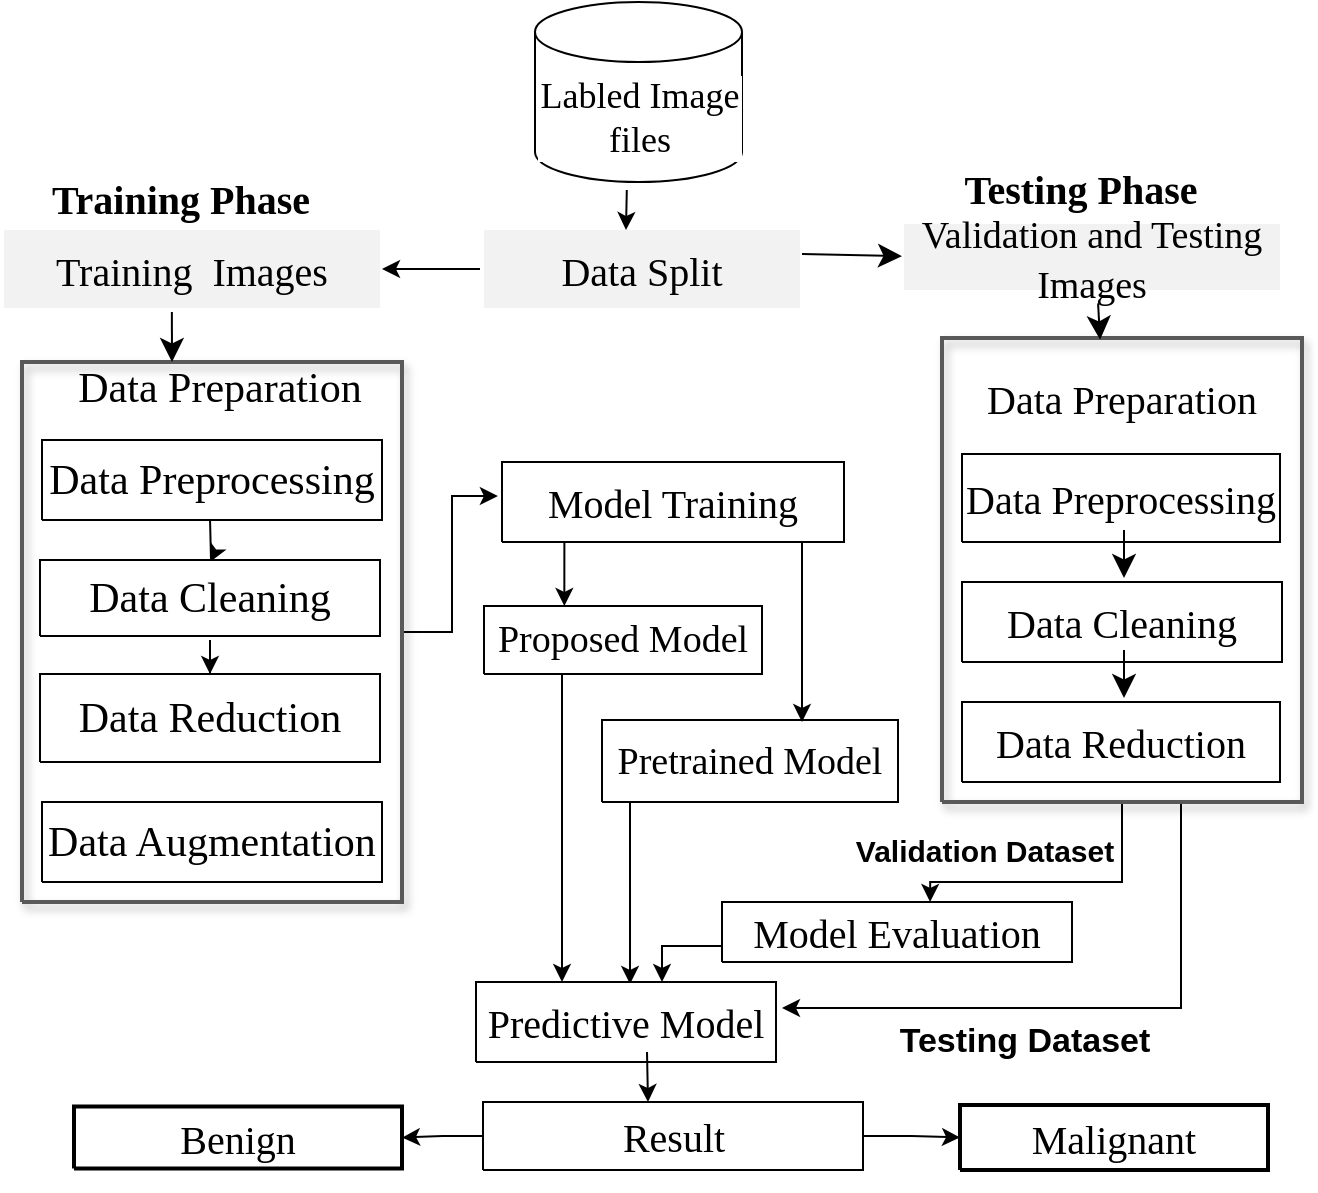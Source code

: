 <mxfile version="20.0.1" type="device"><diagram id="62_N18cOE84rQELKi3Dr" name="Page-1"><mxGraphModel dx="1102" dy="557" grid="1" gridSize="10" guides="1" tooltips="1" connect="1" arrows="1" fold="1" page="1" pageScale="1" pageWidth="827" pageHeight="1169" math="0" shadow="0"><root><mxCell id="0"/><mxCell id="1" parent="0"/><mxCell id="SFhrCvyzwttMDyXxI21T-1" value="&lt;font style=&quot;font-size: 20px; font-family: &amp;quot;times new roman&amp;quot;; color: rgb(0, 0, 0); direction: ltr; letter-spacing: 0px; line-height: 120%; opacity: 1;&quot;&gt;Training&amp;nbsp; Images&lt;br style=&quot;font-size: 20px;&quot;&gt;&lt;/font&gt;" style="verticalAlign=middle;align=center;vsdxID=4;fillColor=#f2f2f2;gradientColor=none;shape=stencil(nZBLDoAgDERP0z3SIyjew0SURgSD+Lu9kMZoXLhwN9O+tukAlrNpJg1SzDH4QW/URgNYgZTkjA4UkwJUgGXng+6DX1zLfmoymdXo17xh5zmRJ6Q42BWCfc2oJfdAr+Yv+AP9Cb7OJ3H/2JG1HNGz/84klThPVCc=);strokeColor=#ffffff;strokeWidth=2;labelBackgroundColor=none;rounded=0;html=1;whiteSpace=wrap;fontSize=20;" vertex="1" parent="1"><mxGeometry x="60" y="183" width="190" height="41" as="geometry"/></mxCell><mxCell id="SFhrCvyzwttMDyXxI21T-2" style="edgeStyle=orthogonalEdgeStyle;rounded=0;orthogonalLoop=1;jettySize=auto;html=1;entryX=1;entryY=0.5;entryDx=0;entryDy=0;entryPerimeter=0;" edge="1" parent="1" source="SFhrCvyzwttMDyXxI21T-3" target="SFhrCvyzwttMDyXxI21T-1"><mxGeometry relative="1" as="geometry"/></mxCell><mxCell id="SFhrCvyzwttMDyXxI21T-3" value="&lt;font style=&quot;font-size: 20px; font-family: &amp;quot;times new roman&amp;quot;; color: rgb(0, 0, 0); direction: ltr; letter-spacing: 0px; line-height: 120%; opacity: 1;&quot;&gt;Data Split&lt;br style=&quot;font-size: 20px;&quot;&gt;&lt;/font&gt;" style="verticalAlign=middle;align=center;vsdxID=5;fillColor=#f2f2f2;gradientColor=none;shape=stencil(nZBLDoAgDERP0z3SIyjew0SURgSD+Lu9kMZoXLhwN9O+tukAlrNpJg1SzDH4QW/URgNYgZTkjA4UkwJUgGXng+6DX1zLfmoymdXo17xh5zmRJ6Q42BWCfc2oJfdAr+Yv+AP9Cb7OJ3H/2JG1HNGz/84klThPVCc=);strokeColor=#ffffff;strokeWidth=2;labelBackgroundColor=none;rounded=0;html=1;whiteSpace=wrap;fontSize=20;" vertex="1" parent="1"><mxGeometry x="300" y="183" width="160" height="41" as="geometry"/></mxCell><mxCell id="SFhrCvyzwttMDyXxI21T-4" value="&lt;font style=&quot;font-family: &amp;#34;times new roman&amp;#34; ; color: rgb(0 , 0 , 0) ; direction: ltr ; letter-spacing: 0px ; line-height: 120% ; opacity: 1&quot;&gt;&lt;font style=&quot;font-size: 19px&quot;&gt;Validation and Testing Images&lt;/font&gt;&lt;br style=&quot;font-size: 20px&quot;&gt;&lt;/font&gt;" style="verticalAlign=middle;align=center;vsdxID=6;fillColor=#f2f2f2;gradientColor=none;shape=stencil(nZBLDoAgDERP0z3SIyjew0SURgSD+Lu9kMZoXLhwN9O+tukAlrNpJg1SzDH4QW/URgNYgZTkjA4UkwJUgGXng+6DX1zLfmoymdXo17xh5zmRJ6Q42BWCfc2oJfdAr+Yv+AP9Cb7OJ3H/2JG1HNGz/84klThPVCc=);strokeColor=#ffffff;strokeWidth=2;labelBackgroundColor=none;rounded=0;html=1;whiteSpace=wrap;fontSize=20;" vertex="1" parent="1"><mxGeometry x="510" y="180" width="190" height="35" as="geometry"/></mxCell><mxCell id="SFhrCvyzwttMDyXxI21T-5" value="&lt;font style=&quot;font-size: 21px; font-family: &amp;quot;Times New Roman&amp;quot;; color: rgb(255, 255, 255); direction: ltr; letter-spacing: 0px; line-height: 120%; opacity: 1;&quot;&gt;Data Preprocessing&lt;br style=&quot;font-size: 21px;&quot;&gt;&lt;/font&gt;" style="verticalAlign=middle;align=center;vsdxID=7;fillColor=#002060;gradientColor=none;shape=stencil(nZBLDoAgDERP0z3SIyjew0SURgSD+Lu9kMZoXLhwN9O+tukAlrNpJg1SzDH4QW/URgNYgZTkjA4UkwJUgGXng+6DX1zLfmoymdXo17xh5zmRJ6Q42BWCfc2oJfdAr+Yv+AP9Cb7OJ3H/2JG1HNGz/84klThPVCc=);strokeColor=#ffffff;strokeWidth=2;labelBackgroundColor=none;rounded=0;html=1;whiteSpace=wrap;fontSize=21;fontStyle=0" vertex="1" parent="1"><mxGeometry x="80" y="290" width="170" height="40" as="geometry"/></mxCell><mxCell id="SFhrCvyzwttMDyXxI21T-6" value="" style="edgeStyle=orthogonalEdgeStyle;rounded=0;orthogonalLoop=1;jettySize=auto;html=1;fontSize=15;" edge="1" parent="1" source="SFhrCvyzwttMDyXxI21T-7" target="SFhrCvyzwttMDyXxI21T-8"><mxGeometry relative="1" as="geometry"/></mxCell><mxCell id="SFhrCvyzwttMDyXxI21T-7" value="&lt;font style=&quot;font-size: 21px; font-family: &amp;quot;Times New Roman&amp;quot;; color: rgb(255, 255, 255); direction: ltr; letter-spacing: 0px; line-height: 120%; opacity: 1;&quot;&gt;Data Cleaning&lt;br style=&quot;font-size: 21px;&quot;&gt;&lt;/font&gt;" style="verticalAlign=middle;align=center;vsdxID=8;fillColor=#002060;gradientColor=none;shape=stencil(nZBLDoAgDERP0z3SIyjew0SURgSD+Lu9kMZoXLhwN9O+tukAlrNpJg1SzDH4QW/URgNYgZTkjA4UkwJUgGXng+6DX1zLfmoymdXo17xh5zmRJ6Q42BWCfc2oJfdAr+Yv+AP9Cb7OJ3H/2JG1HNGz/84klThPVCc=);strokeColor=#ffffff;strokeWidth=2;labelBackgroundColor=none;rounded=0;html=1;whiteSpace=wrap;fontSize=21;fontStyle=0" vertex="1" parent="1"><mxGeometry x="79" y="350" width="170" height="38" as="geometry"/></mxCell><mxCell id="SFhrCvyzwttMDyXxI21T-8" value="&lt;font style=&quot;font-size: 21px; font-family: &amp;quot;Times New Roman&amp;quot;; direction: ltr; letter-spacing: 0px; line-height: 120%; opacity: 1;&quot;&gt;Data Reduction&lt;br style=&quot;font-size: 21px;&quot;&gt;&lt;/font&gt;" style="verticalAlign=middle;align=center;vsdxID=10;shape=stencil(nZBLDoAgDERP0z3SIyjew0SURgSD+Lu9kMZoXLhwN9O+tukAlrNpJg1SzDH4QW/URgNYgZTkjA4UkwJUgGXng+6DX1zLfmoymdXo17xh5zmRJ6Q42BWCfc2oJfdAr+Yv+AP9Cb7OJ3H/2JG1HNGz/84klThPVCc=);strokeWidth=1;labelBackgroundColor=none;rounded=0;html=1;whiteSpace=wrap;fontSize=21;fontStyle=0;" vertex="1" parent="1"><mxGeometry x="79" y="406" width="170" height="44" as="geometry"/></mxCell><mxCell id="SFhrCvyzwttMDyXxI21T-9" value="&lt;font style=&quot;font-size: 21px; font-family: &amp;quot;Times New Roman&amp;quot;; direction: ltr; letter-spacing: 0px; line-height: 120%; opacity: 1;&quot;&gt;Data Augmentation&lt;br style=&quot;font-size: 21px;&quot;&gt;&lt;/font&gt;" style="verticalAlign=middle;align=center;vsdxID=11;shape=stencil(nZBLDoAgDERP0z3SIyjew0SURgSD+Lu9kMZoXLhwN9O+tukAlrNpJg1SzDH4QW/URgNYgZTkjA4UkwJUgGXng+6DX1zLfmoymdXo17xh5zmRJ6Q42BWCfc2oJfdAr+Yv+AP9Cb7OJ3H/2JG1HNGz/84klThPVCc=);strokeWidth=1;labelBackgroundColor=none;rounded=0;html=1;whiteSpace=wrap;fontSize=21;fontStyle=0;" vertex="1" parent="1"><mxGeometry x="80" y="470" width="170" height="40" as="geometry"/></mxCell><mxCell id="SFhrCvyzwttMDyXxI21T-10" value="&lt;font style=&quot;font-size: 19px; font-family: &amp;quot;times new roman&amp;quot;; direction: ltr; letter-spacing: 0px; line-height: 120%; opacity: 1;&quot;&gt;Proposed Model&lt;br style=&quot;font-size: 19px;&quot;&gt;&lt;/font&gt;" style="verticalAlign=middle;align=center;vsdxID=23;shape=stencil(nZBLDoAgDERP0z3SIyjew0SURgSD+Lu9kMZoXLhwN9O+tukAlrNpJg1SzDH4QW/URgNYgZTkjA4UkwJUgGXng+6DX1zLfmoymdXo17xh5zmRJ6Q42BWCfc2oJfdAr+Yv+AP9Cb7OJ3H/2JG1HNGz/84klThPVCc=);strokeWidth=1;labelBackgroundColor=none;rounded=0;html=1;whiteSpace=wrap;fontSize=19;fontColor=#000000;" vertex="1" parent="1"><mxGeometry x="301" y="372" width="139" height="34" as="geometry"/></mxCell><mxCell id="SFhrCvyzwttMDyXxI21T-11" style="edgeStyle=orthogonalEdgeStyle;rounded=0;orthogonalLoop=1;jettySize=auto;html=1;entryX=0.507;entryY=0.025;entryDx=0;entryDy=0;entryPerimeter=0;fontColor=#FFFFFF;exitX=0.134;exitY=1;exitDx=0;exitDy=0;exitPerimeter=0;" edge="1" parent="1"><mxGeometry relative="1" as="geometry"><mxPoint x="385.988" y="470" as="sourcePoint"/><mxPoint x="374.01" y="561" as="targetPoint"/><Array as="points"><mxPoint x="373.96" y="470"/></Array></mxGeometry></mxCell><mxCell id="SFhrCvyzwttMDyXxI21T-12" value="&lt;font style=&quot;font-size: 19px; font-family: &amp;quot;Times New Roman&amp;quot;; direction: ltr; letter-spacing: 0px; line-height: 120%; opacity: 1;&quot;&gt;Pretrained Model&lt;br style=&quot;font-size: 19px;&quot;&gt;&lt;/font&gt;" style="verticalAlign=middle;align=center;vsdxID=24;shape=stencil(nZBLDoAgDERP0z3SIyjew0SURgSD+Lu9kMZoXLhwN9O+tukAlrNpJg1SzDH4QW/URgNYgZTkjA4UkwJUgGXng+6DX1zLfmoymdXo17xh5zmRJ6Q42BWCfc2oJfdAr+Yv+AP9Cb7OJ3H/2JG1HNGz/84klThPVCc=);strokeWidth=1;labelBackgroundColor=none;rounded=0;html=1;whiteSpace=wrap;fontSize=19;" vertex="1" parent="1"><mxGeometry x="360" y="429" width="148" height="41" as="geometry"/></mxCell><mxCell id="SFhrCvyzwttMDyXxI21T-13" value="&lt;font style=&quot;font-size: 20px; font-family: &amp;quot;Times New Roman&amp;quot;; direction: ltr; letter-spacing: 0px; line-height: 120%; opacity: 1;&quot;&gt;Predictive Model&lt;br style=&quot;font-size: 20px;&quot;&gt;&lt;/font&gt;" style="verticalAlign=middle;align=center;vsdxID=25;shape=stencil(nZBLDoAgDERP0z3SIyjew0SURgSD+Lu9kMZoXLhwN9O+tukAlrNpJg1SzDH4QW/URgNYgZTkjA4UkwJUgGXng+6DX1zLfmoymdXo17xh5zmRJ6Q42BWCfc2oJfdAr+Yv+AP9Cb7OJ3H/2JG1HNGz/84klThPVCc=);strokeWidth=1;labelBackgroundColor=none;rounded=0;html=1;whiteSpace=wrap;fontSize=20;strokeColor=#000000;fontColor=#000000;" vertex="1" parent="1"><mxGeometry x="297" y="560" width="150" height="40" as="geometry"/></mxCell><mxCell id="SFhrCvyzwttMDyXxI21T-14" value="&lt;font style=&quot;font-size: 20px; font-family: &amp;quot;Times New Roman&amp;quot;; direction: ltr; letter-spacing: 0px; line-height: 120%; opacity: 1;&quot;&gt;Model Evaluation&lt;br style=&quot;font-size: 20px;&quot;&gt;&lt;/font&gt;" style="verticalAlign=middle;align=center;vsdxID=26;shape=stencil(nZBLDoAgDERP0z3SIyjew0SURgSD+Lu9kMZoXLhwN9O+tukAlrNpJg1SzDH4QW/URgNYgZTkjA4UkwJUgGXng+6DX1zLfmoymdXo17xh5zmRJ6Q42BWCfc2oJfdAr+Yv+AP9Cb7OJ3H/2JG1HNGz/84klThPVCc=);strokeWidth=1;labelBackgroundColor=none;rounded=0;html=1;whiteSpace=wrap;fontSize=20;fontColor=#000000;" vertex="1" parent="1"><mxGeometry x="420" y="520" width="175" height="30" as="geometry"/></mxCell><mxCell id="SFhrCvyzwttMDyXxI21T-15" value="" style="edgeStyle=orthogonalEdgeStyle;rounded=0;orthogonalLoop=1;jettySize=auto;html=1;fontSize=20;" edge="1" parent="1" source="SFhrCvyzwttMDyXxI21T-17" target="SFhrCvyzwttMDyXxI21T-21"><mxGeometry relative="1" as="geometry"/></mxCell><mxCell id="SFhrCvyzwttMDyXxI21T-16" value="" style="edgeStyle=orthogonalEdgeStyle;rounded=0;orthogonalLoop=1;jettySize=auto;html=1;fontSize=20;" edge="1" parent="1" source="SFhrCvyzwttMDyXxI21T-17" target="SFhrCvyzwttMDyXxI21T-22"><mxGeometry relative="1" as="geometry"/></mxCell><mxCell id="SFhrCvyzwttMDyXxI21T-17" value="&lt;font style=&quot;font-size: 20px; font-family: &amp;quot;Times New Roman&amp;quot;; direction: ltr; letter-spacing: 0px; line-height: 120%; opacity: 1;&quot;&gt;Result&lt;br style=&quot;font-size: 20px;&quot;&gt;&lt;/font&gt;" style="verticalAlign=middle;align=center;vsdxID=27;shape=stencil(nZBLDoAgDERP0z3SIyjew0SURgSD+Lu9kMZoXLhwN9O+tukAlrNpJg1SzDH4QW/URgNYgZTkjA4UkwJUgGXng+6DX1zLfmoymdXo17xh5zmRJ6Q42BWCfc2oJfdAr+Yv+AP9Cb7OJ3H/2JG1HNGz/84klThPVCc=);strokeWidth=1;labelBackgroundColor=none;rounded=0;html=1;whiteSpace=wrap;fontSize=20;" vertex="1" parent="1"><mxGeometry x="300.5" y="620" width="190" height="34" as="geometry"/></mxCell><mxCell id="SFhrCvyzwttMDyXxI21T-18" value="" style="edgeStyle=orthogonalEdgeStyle;rounded=0;orthogonalLoop=1;jettySize=auto;html=1;fontSize=20;entryX=-0.012;entryY=0.425;entryDx=0;entryDy=0;entryPerimeter=0;" edge="1" parent="1" source="SFhrCvyzwttMDyXxI21T-19" target="SFhrCvyzwttMDyXxI21T-35"><mxGeometry relative="1" as="geometry"/></mxCell><mxCell id="SFhrCvyzwttMDyXxI21T-19" value="" style="verticalAlign=middle;align=center;vsdxID=28;fillColor=none;gradientColor=none;shape=stencil(nZBLDoAgDERP0z3SIyjew0SURgSD+Lu9kMZoXLhwN9O+tukAlrNpJg1SzDH4QW/URgNYgZTkjA4UkwJUgGXng+6DX1zLfmoymdXo17xh5zmRJ6Q42BWCfc2oJfdAr+Yv+AP9Cb7OJ3H/2JG1HNGz/84klThPVCc=);strokeColor=#595959;strokeWidth=2;shadow=1;labelBackgroundColor=none;rounded=0;html=1;whiteSpace=wrap;" vertex="1" parent="1"><mxGeometry x="70" y="250" width="190" height="270" as="geometry"/></mxCell><mxCell id="SFhrCvyzwttMDyXxI21T-20" style="edgeStyle=orthogonalEdgeStyle;rounded=0;orthogonalLoop=1;jettySize=auto;html=1;fontColor=#FFFFFF;" edge="1" parent="1" source="SFhrCvyzwttMDyXxI21T-10"><mxGeometry relative="1" as="geometry"><mxPoint x="390" y="500" as="sourcePoint"/><mxPoint x="340" y="560" as="targetPoint"/><Array as="points"><mxPoint x="340" y="560"/></Array></mxGeometry></mxCell><mxCell id="SFhrCvyzwttMDyXxI21T-21" value="&lt;font style=&quot;font-size: 20px; font-family: &amp;quot;Times New Roman&amp;quot;; direction: ltr; letter-spacing: 0px; line-height: 120%; opacity: 1;&quot;&gt;Benign&lt;br style=&quot;font-size: 20px;&quot;&gt;&lt;/font&gt;" style="verticalAlign=middle;align=center;vsdxID=36;shape=stencil(nZBLDoAgDERP0z3SIyjew0SURgSD+Lu9kMZoXLhwN9O+tukAlrNpJg1SzDH4QW/URgNYgZTkjA4UkwJUgGXng+6DX1zLfmoymdXo17xh5zmRJ6Q42BWCfc2oJfdAr+Yv+AP9Cb7OJ3H/2JG1HNGz/84klThPVCc=);strokeWidth=2;labelBackgroundColor=none;rounded=0;html=1;whiteSpace=wrap;fontSize=20;fontColor=#000000;spacing=1;" vertex="1" parent="1"><mxGeometry x="96" y="622.25" width="164" height="31" as="geometry"/></mxCell><mxCell id="SFhrCvyzwttMDyXxI21T-22" value="&lt;font style=&quot;font-size: 20px; font-family: &amp;quot;Times New Roman&amp;quot;; direction: ltr; letter-spacing: 0px; line-height: 120%; opacity: 1;&quot;&gt;Malignant&lt;br style=&quot;font-size: 20px;&quot;&gt;&lt;/font&gt;" style="verticalAlign=middle;align=center;vsdxID=37;shape=stencil(nZBLDoAgDERP0z3SIyjew0SURgSD+Lu9kMZoXLhwN9O+tukAlrNpJg1SzDH4QW/URgNYgZTkjA4UkwJUgGXng+6DX1zLfmoymdXo17xh5zmRJ6Q42BWCfc2oJfdAr+Yv+AP9Cb7OJ3H/2JG1HNGz/84klThPVCc=);strokeWidth=2;labelBackgroundColor=none;rounded=0;html=1;whiteSpace=wrap;fontSize=20;spacing=1;fontColor=#000000;" vertex="1" parent="1"><mxGeometry x="539" y="621.5" width="154" height="32.5" as="geometry"/></mxCell><mxCell id="SFhrCvyzwttMDyXxI21T-23" value="&lt;font style=&quot;font-size: 20px; font-family: &amp;quot;Times New Roman&amp;quot;; color: rgb(0, 0, 0); direction: ltr; letter-spacing: 0px; line-height: 120%; opacity: 1;&quot;&gt;&lt;b style=&quot;font-size: 20px;&quot;&gt;Training Phase&lt;br style=&quot;font-size: 20px;&quot;&gt;&lt;/b&gt;&lt;/font&gt;" style="verticalAlign=middle;align=center;vsdxID=54;fillColor=none;gradientColor=none;shape=stencil(nZBLDoAgDERP0z3SIyjew0SURgSD+Lu9kMZoXLhwN9O+tukAlrNpJg1SzDH4QW/URgNYgZTkjA4UkwJUgGXng+6DX1zLfmoymdXo17xh5zmRJ6Q42BWCfc2oJfdAr+Yv+AP9Cb7OJ3H/2JG1HNGz/84klThPVCc=);strokeColor=none;labelBackgroundColor=none;rounded=0;html=1;whiteSpace=wrap;fontSize=20;" vertex="1" parent="1"><mxGeometry x="80" y="152" width="139" height="31" as="geometry"/></mxCell><mxCell id="SFhrCvyzwttMDyXxI21T-24" value="&lt;font style=&quot;font-size: 21px; font-family: &amp;quot;Times New Roman&amp;quot;; color: rgb(0, 0, 0); direction: ltr; letter-spacing: 0px; line-height: 120%; opacity: 1;&quot;&gt;Data Preparation&lt;br style=&quot;font-size: 21px;&quot;&gt;&lt;/font&gt;" style="verticalAlign=middle;align=center;vsdxID=55;fillColor=none;gradientColor=none;shape=stencil(nZBLDoAgDERP0z3SIyjew0SURgSD+Lu9kMZoXLhwN9O+tukAlrNpJg1SzDH4QW/URgNYgZTkjA4UkwJUgGXng+6DX1zLfmoymdXo17xh5zmRJ6Q42BWCfc2oJfdAr+Yv+AP9Cb7OJ3H/2JG1HNGz/84klThPVCc=);strokeColor=none;labelBackgroundColor=none;rounded=0;html=1;whiteSpace=wrap;fontSize=21;fontStyle=0" vertex="1" parent="1"><mxGeometry x="88" y="247" width="162" height="31" as="geometry"/></mxCell><mxCell id="SFhrCvyzwttMDyXxI21T-25" value="&lt;font style=&quot;font-size: 20px; font-family: &amp;quot;Times New Roman&amp;quot;; direction: ltr; letter-spacing: 0px; line-height: 120%; opacity: 1;&quot;&gt;Data Cleaning&lt;br style=&quot;font-size: 20px;&quot;&gt;&lt;/font&gt;" style="verticalAlign=middle;align=center;vsdxID=61;shape=stencil(nZBLDoAgDERP0z3SIyjew0SURgSD+Lu9kMZoXLhwN9O+tukAlrNpJg1SzDH4QW/URgNYgZTkjA4UkwJUgGXng+6DX1zLfmoymdXo17xh5zmRJ6Q42BWCfc2oJfdAr+Yv+AP9Cb7OJ3H/2JG1HNGz/84klThPVCc=);strokeWidth=1;labelBackgroundColor=none;rounded=0;html=1;whiteSpace=wrap;fontSize=20;" vertex="1" parent="1"><mxGeometry x="540" y="360" width="160" height="40" as="geometry"/></mxCell><mxCell id="SFhrCvyzwttMDyXxI21T-26" value="&lt;font style=&quot;font-size: 20px; font-family: &amp;quot;Times New Roman&amp;quot;; direction: ltr; letter-spacing: 0px; line-height: 120%; opacity: 1;&quot;&gt;Data Reduction&lt;br style=&quot;font-size: 20px;&quot;&gt;&lt;/font&gt;" style="verticalAlign=middle;align=center;vsdxID=63;shape=stencil(nZBLDoAgDERP0z3SIyjew0SURgSD+Lu9kMZoXLhwN9O+tukAlrNpJg1SzDH4QW/URgNYgZTkjA4UkwJUgGXng+6DX1zLfmoymdXo17xh5zmRJ6Q42BWCfc2oJfdAr+Yv+AP9Cb7OJ3H/2JG1HNGz/84klThPVCc=);strokeWidth=1;labelBackgroundColor=none;rounded=0;html=1;whiteSpace=wrap;fontSize=20;" vertex="1" parent="1"><mxGeometry x="540" y="420" width="159" height="40" as="geometry"/></mxCell><mxCell id="SFhrCvyzwttMDyXxI21T-27" style="edgeStyle=orthogonalEdgeStyle;rounded=0;orthogonalLoop=1;jettySize=auto;html=1;fontSize=20;startArrow=none;" edge="1" parent="1"><mxGeometry relative="1" as="geometry"><mxPoint x="649.5" y="470" as="sourcePoint"/><mxPoint x="450" y="573" as="targetPoint"/><Array as="points"><mxPoint x="650" y="573"/></Array></mxGeometry></mxCell><mxCell id="SFhrCvyzwttMDyXxI21T-28" style="edgeStyle=orthogonalEdgeStyle;rounded=0;orthogonalLoop=1;jettySize=auto;html=1;entryX=0.566;entryY=0;entryDx=0;entryDy=0;entryPerimeter=0;fontSize=20;exitX=0.45;exitY=1;exitDx=0;exitDy=0;exitPerimeter=0;" edge="1" parent="1" source="SFhrCvyzwttMDyXxI21T-29"><mxGeometry relative="1" as="geometry"><mxPoint x="620" y="480" as="sourcePoint"/><mxPoint x="524.05" y="520" as="targetPoint"/><Array as="points"><mxPoint x="620" y="510"/><mxPoint x="524" y="510"/></Array></mxGeometry></mxCell><mxCell id="SFhrCvyzwttMDyXxI21T-29" value="" style="verticalAlign=middle;align=center;vsdxID=65;fillColor=none;gradientColor=none;shape=stencil(nZBLDoAgDERP0z3SIyjew0SURgSD+Lu9kMZoXLhwN9O+tukAlrNpJg1SzDH4QW/URgNYgZTkjA4UkwJUgGXng+6DX1zLfmoymdXo17xh5zmRJ6Q42BWCfc2oJfdAr+Yv+AP9Cb7OJ3H/2JG1HNGz/84klThPVCc=);strokeColor=#595959;strokeWidth=2;shadow=1;labelBackgroundColor=none;rounded=0;html=1;whiteSpace=wrap;" vertex="1" parent="1"><mxGeometry x="530" y="238" width="180" height="232" as="geometry"/></mxCell><mxCell id="SFhrCvyzwttMDyXxI21T-30" value="&lt;font style=&quot;font-size: 20px; font-family: &amp;quot;Times New Roman&amp;quot;; color: rgb(0, 0, 0); direction: ltr; letter-spacing: 0px; line-height: 120%; opacity: 1;&quot;&gt;Data Preparation&lt;br style=&quot;font-size: 20px;&quot;&gt;&lt;/font&gt;" style="verticalAlign=middle;align=center;vsdxID=66;fillColor=none;gradientColor=none;shape=stencil(nZBLDoAgDERP0z3SIyjew0SURgSD+Lu9kMZoXLhwN9O+tukAlrNpJg1SzDH4QW/URgNYgZTkjA4UkwJUgGXng+6DX1zLfmoymdXo17xh5zmRJ6Q42BWCfc2oJfdAr+Yv+AP9Cb7OJ3H/2JG1HNGz/84klThPVCc=);strokeColor=none;labelBackgroundColor=none;rounded=0;html=1;whiteSpace=wrap;fontSize=20;" vertex="1" parent="1"><mxGeometry x="544" y="247" width="152" height="42" as="geometry"/></mxCell><mxCell id="SFhrCvyzwttMDyXxI21T-31" value="&lt;font style=&quot;font-size: 20px; font-family: &amp;quot;Times New Roman&amp;quot;; color: rgb(0, 0, 0); direction: ltr; letter-spacing: 0px; line-height: 120%; opacity: 1;&quot;&gt;&lt;b style=&quot;font-size: 20px;&quot;&gt;Testing Phase&lt;br style=&quot;font-size: 20px;&quot;&gt;&lt;/b&gt;&lt;/font&gt;" style="verticalAlign=middle;align=center;vsdxID=69;fillColor=none;gradientColor=none;shape=stencil(nZBLDoAgDERP0z3SIyjew0SURgSD+Lu9kMZoXLhwN9O+tukAlrNpJg1SzDH4QW/URgNYgZTkjA4UkwJUgGXng+6DX1zLfmoymdXo17xh5zmRJ6Q42BWCfc2oJfdAr+Yv+AP9Cb7OJ3H/2JG1HNGz/84klThPVCc=);strokeColor=none;labelBackgroundColor=none;rounded=0;html=1;whiteSpace=wrap;fontSize=20;" vertex="1" parent="1"><mxGeometry x="530" y="142" width="139" height="41" as="geometry"/></mxCell><mxCell id="SFhrCvyzwttMDyXxI21T-32" value="&lt;font style=&quot;font-size: 20px; font-family: &amp;quot;Times New Roman&amp;quot;; direction: ltr; letter-spacing: 0px; line-height: 120%; opacity: 1;&quot;&gt;Data Preprocessing&lt;br style=&quot;font-size: 20px;&quot;&gt;&lt;/font&gt;" style="verticalAlign=middle;align=center;vsdxID=70;shape=stencil(nZBLDoAgDERP0z3SIyjew0SURgSD+Lu9kMZoXLhwN9O+tukAlrNpJg1SzDH4QW/URgNYgZTkjA4UkwJUgGXng+6DX1zLfmoymdXo17xh5zmRJ6Q42BWCfc2oJfdAr+Yv+AP9Cb7OJ3H/2JG1HNGz/84klThPVCc=);strokeWidth=1;labelBackgroundColor=none;rounded=0;html=1;whiteSpace=wrap;fontSize=20;" vertex="1" parent="1"><mxGeometry x="540" y="296" width="159" height="44" as="geometry"/></mxCell><mxCell id="SFhrCvyzwttMDyXxI21T-33" value="" style="edgeStyle=orthogonalEdgeStyle;rounded=0;orthogonalLoop=1;jettySize=auto;html=1;fontColor=#FFFFFF;entryX=0.289;entryY=0;entryDx=0;entryDy=0;entryPerimeter=0;" edge="1" parent="1" target="SFhrCvyzwttMDyXxI21T-10"><mxGeometry relative="1" as="geometry"><mxPoint x="325.5" y="329" as="sourcePoint"/><mxPoint x="326" y="379" as="targetPoint"/><Array as="points"><mxPoint x="342" y="329"/></Array></mxGeometry></mxCell><mxCell id="SFhrCvyzwttMDyXxI21T-34" style="edgeStyle=orthogonalEdgeStyle;rounded=0;orthogonalLoop=1;jettySize=auto;html=1;fontColor=#FFFFFF;" edge="1" parent="1" source="SFhrCvyzwttMDyXxI21T-35"><mxGeometry relative="1" as="geometry"><mxPoint x="460" y="430" as="targetPoint"/><Array as="points"><mxPoint x="460" y="430"/></Array></mxGeometry></mxCell><mxCell id="SFhrCvyzwttMDyXxI21T-35" value="&lt;font style=&quot;font-size: 20px; font-family: &amp;quot;Times New Roman&amp;quot;; direction: ltr; letter-spacing: 0px; line-height: 120%; opacity: 1;&quot;&gt;Model Training&lt;br style=&quot;font-size: 20px;&quot;&gt;&lt;/font&gt;" style="verticalAlign=middle;align=center;vsdxID=71;shape=stencil(nZBLDoAgDERP0z3SIyjew0SURgSD+Lu9kMZoXLhwN9O+tukAlrNpJg1SzDH4QW/URgNYgZTkjA4UkwJUgGXng+6DX1zLfmoymdXo17xh5zmRJ6Q42BWCfc2oJfdAr+Yv+AP9Cb7OJ3H/2JG1HNGz/84klThPVCc=);strokeWidth=1;labelBackgroundColor=none;rounded=0;html=1;whiteSpace=wrap;fontSize=20;" vertex="1" parent="1"><mxGeometry x="310" y="300" width="171" height="40" as="geometry"/></mxCell><mxCell id="SFhrCvyzwttMDyXxI21T-36" vertex="1" parent="1"><mxGeometry x="508" y="629" as="geometry"/></mxCell><mxCell id="SFhrCvyzwttMDyXxI21T-37" vertex="1" parent="1"><mxGeometry x="641" y="664" as="geometry"/></mxCell><mxCell id="SFhrCvyzwttMDyXxI21T-38" vertex="1" parent="1"><mxGeometry x="641" y="248" as="geometry"/></mxCell><mxCell id="SFhrCvyzwttMDyXxI21T-39" style="vsdxID=43;edgeStyle=none;startArrow=none;endArrow=classic;startSize=9;endSize=9;spacingTop=0;spacingBottom=0;spacingLeft=0;spacingRight=0;verticalAlign=middle;html=1;labelBackgroundColor=#ffffff;rounded=0;exitX=0.516;exitY=1.162;exitDx=0;exitDy=0;exitPerimeter=0;entryX=0.416;entryY=0.004;entryDx=0;entryDy=0;entryPerimeter=0;" edge="1" parent="1" source="SFhrCvyzwttMDyXxI21T-4"><mxGeometry relative="1" as="geometry"><mxPoint x="12" as="offset"/><Array as="points"/><mxPoint x="596" y="220" as="sourcePoint"/><mxPoint x="609.04" y="238.928" as="targetPoint"/></mxGeometry></mxCell><mxCell id="SFhrCvyzwttMDyXxI21T-40" style="vsdxID=42;edgeStyle=none;startArrow=none;endArrow=classic;startSize=9;endSize=9;spacingTop=0;spacingBottom=0;spacingLeft=0;spacingRight=0;verticalAlign=middle;html=1;labelBackgroundColor=#ffffff;rounded=0;exitX=0.447;exitY=1.024;exitDx=0;exitDy=0;exitPerimeter=0;" edge="1" parent="1" source="SFhrCvyzwttMDyXxI21T-1"><mxGeometry relative="1" as="geometry"><mxPoint x="12" y="-1" as="offset"/><Array as="points"/><mxPoint x="136" y="224" as="sourcePoint"/><mxPoint x="145" y="250" as="targetPoint"/></mxGeometry></mxCell><mxCell id="SFhrCvyzwttMDyXxI21T-41" style="vsdxID=40;edgeStyle=none;startArrow=none;endArrow=classic;startSize=9;endSize=9;spacingTop=0;spacingBottom=0;spacingLeft=0;spacingRight=0;verticalAlign=middle;html=1;labelBackgroundColor=#ffffff;rounded=0;exitX=1;exitY=0.317;exitDx=0;exitDy=0;exitPerimeter=0;entryX=0;entryY=0.488;entryDx=0;entryDy=0;entryPerimeter=0;" edge="1" parent="1" source="SFhrCvyzwttMDyXxI21T-3" target="SFhrCvyzwttMDyXxI21T-4"><mxGeometry relative="1" as="geometry"><mxPoint x="-1" as="offset"/><Array as="points"/></mxGeometry></mxCell><mxCell id="SFhrCvyzwttMDyXxI21T-42" value="&lt;font size=&quot;1&quot;&gt;&lt;b style=&quot;font-size: 15px&quot;&gt;Validation Dataset&lt;/b&gt;&lt;/font&gt;" style="text;html=1;align=center;verticalAlign=middle;resizable=0;points=[];autosize=1;strokeColor=none;fillColor=none;fontSize=17;" vertex="1" parent="1"><mxGeometry x="481" y="480" width="140" height="30" as="geometry"/></mxCell><mxCell id="SFhrCvyzwttMDyXxI21T-43" value="" style="edgeStyle=orthogonalEdgeStyle;rounded=0;orthogonalLoop=1;jettySize=auto;html=1;fontSize=15;" edge="1" parent="1" target="SFhrCvyzwttMDyXxI21T-7"><mxGeometry relative="1" as="geometry"><mxPoint x="164" y="328" as="sourcePoint"/><mxPoint x="164" y="346" as="targetPoint"/><Array as="points"/></mxGeometry></mxCell><mxCell id="SFhrCvyzwttMDyXxI21T-44" value="" style="edgeStyle=orthogonalEdgeStyle;rounded=0;orthogonalLoop=1;jettySize=auto;html=1;fontSize=19;" edge="1" parent="1"><mxGeometry relative="1" as="geometry"><mxPoint x="372" y="184" as="targetPoint"/><mxPoint x="372.4" y="164" as="sourcePoint"/></mxGeometry></mxCell><mxCell id="SFhrCvyzwttMDyXxI21T-45" style="vsdxID=43;edgeStyle=none;startArrow=none;endArrow=classic;startSize=9;endSize=9;spacingTop=0;spacingBottom=0;spacingLeft=0;spacingRight=0;verticalAlign=middle;html=1;labelBackgroundColor=#ffffff;rounded=0;exitX=0.5;exitY=1;exitDx=0;exitDy=0;exitPerimeter=0;" edge="1" parent="1"><mxGeometry relative="1" as="geometry"><mxPoint x="12" as="offset"/><Array as="points"/><mxPoint x="621" y="334" as="sourcePoint"/><mxPoint x="621" y="358" as="targetPoint"/></mxGeometry></mxCell><mxCell id="SFhrCvyzwttMDyXxI21T-46" style="vsdxID=43;edgeStyle=none;startArrow=none;endArrow=classic;startSize=9;endSize=9;spacingTop=0;spacingBottom=0;spacingLeft=0;spacingRight=0;verticalAlign=middle;html=1;labelBackgroundColor=#ffffff;rounded=0;exitX=0.5;exitY=1;exitDx=0;exitDy=0;exitPerimeter=0;" edge="1" parent="1"><mxGeometry relative="1" as="geometry"><mxPoint x="12" as="offset"/><Array as="points"/><mxPoint x="621" y="394" as="sourcePoint"/><mxPoint x="621" y="418" as="targetPoint"/></mxGeometry></mxCell><mxCell id="SFhrCvyzwttMDyXxI21T-47" style="edgeStyle=orthogonalEdgeStyle;rounded=0;orthogonalLoop=1;jettySize=auto;html=1;fontSize=11;exitX=0.57;exitY=0.875;exitDx=0;exitDy=0;exitPerimeter=0;" edge="1" parent="1" source="SFhrCvyzwttMDyXxI21T-13"><mxGeometry relative="1" as="geometry"><mxPoint x="383" y="610" as="sourcePoint"/><mxPoint x="383" y="620" as="targetPoint"/></mxGeometry></mxCell><mxCell id="SFhrCvyzwttMDyXxI21T-48" style="edgeStyle=orthogonalEdgeStyle;rounded=0;orthogonalLoop=1;jettySize=auto;html=1;fontSize=11;" edge="1" parent="1"><mxGeometry relative="1" as="geometry"><mxPoint x="420" y="542" as="sourcePoint"/><mxPoint x="390" y="560" as="targetPoint"/></mxGeometry></mxCell><mxCell id="SFhrCvyzwttMDyXxI21T-49" value="&lt;font style=&quot;font-size: 17px&quot;&gt;&lt;b&gt;Testing Dataset&lt;/b&gt;&lt;/font&gt;" style="text;html=1;align=center;verticalAlign=middle;resizable=0;points=[];autosize=1;strokeColor=none;fillColor=none;fontSize=17;" vertex="1" parent="1"><mxGeometry x="501" y="575" width="140" height="30" as="geometry"/></mxCell><mxCell id="SFhrCvyzwttMDyXxI21T-50" value="&lt;font style=&quot;font-size: 21px; font-family: &amp;quot;Times New Roman&amp;quot;; direction: ltr; letter-spacing: 0px; line-height: 120%; opacity: 1;&quot;&gt;Data Cleaning&lt;br style=&quot;font-size: 21px;&quot;&gt;&lt;/font&gt;" style="verticalAlign=middle;align=center;vsdxID=8;shape=stencil(nZBLDoAgDERP0z3SIyjew0SURgSD+Lu9kMZoXLhwN9O+tukAlrNpJg1SzDH4QW/URgNYgZTkjA4UkwJUgGXng+6DX1zLfmoymdXo17xh5zmRJ6Q42BWCfc2oJfdAr+Yv+AP9Cb7OJ3H/2JG1HNGz/84klThPVCc=);strokeWidth=1;labelBackgroundColor=none;rounded=0;html=1;whiteSpace=wrap;fontSize=21;fontStyle=0;" vertex="1" parent="1"><mxGeometry x="79" y="349" width="170" height="38" as="geometry"/></mxCell><mxCell id="SFhrCvyzwttMDyXxI21T-51" value="&lt;font style=&quot;font-size: 21px; font-family: &amp;quot;Times New Roman&amp;quot;; direction: ltr; letter-spacing: 0px; line-height: 120%; opacity: 1;&quot;&gt;Data Preprocessing&lt;br style=&quot;font-size: 21px;&quot;&gt;&lt;/font&gt;" style="verticalAlign=middle;align=center;vsdxID=7;shape=stencil(nZBLDoAgDERP0z3SIyjew0SURgSD+Lu9kMZoXLhwN9O+tukAlrNpJg1SzDH4QW/URgNYgZTkjA4UkwJUgGXng+6DX1zLfmoymdXo17xh5zmRJ6Q42BWCfc2oJfdAr+Yv+AP9Cb7OJ3H/2JG1HNGz/84klThPVCc=);strokeWidth=1;labelBackgroundColor=none;rounded=0;html=1;whiteSpace=wrap;fontSize=21;fontStyle=0;" vertex="1" parent="1"><mxGeometry x="80" y="289" width="170" height="40" as="geometry"/></mxCell><mxCell id="SFhrCvyzwttMDyXxI21T-52" value="&lt;font style=&quot;font-size: 18px&quot; face=&quot;Times New Roman&quot;&gt;Labled Image files&lt;/font&gt;" style="shape=cylinder3;whiteSpace=wrap;html=1;boundedLbl=1;backgroundOutline=1;size=15;labelBackgroundColor=#FFFFFF;fontColor=#000000;strokeColor=#000000;" vertex="1" parent="1"><mxGeometry x="326.5" y="70" width="103.5" height="90" as="geometry"/></mxCell></root></mxGraphModel></diagram></mxfile>